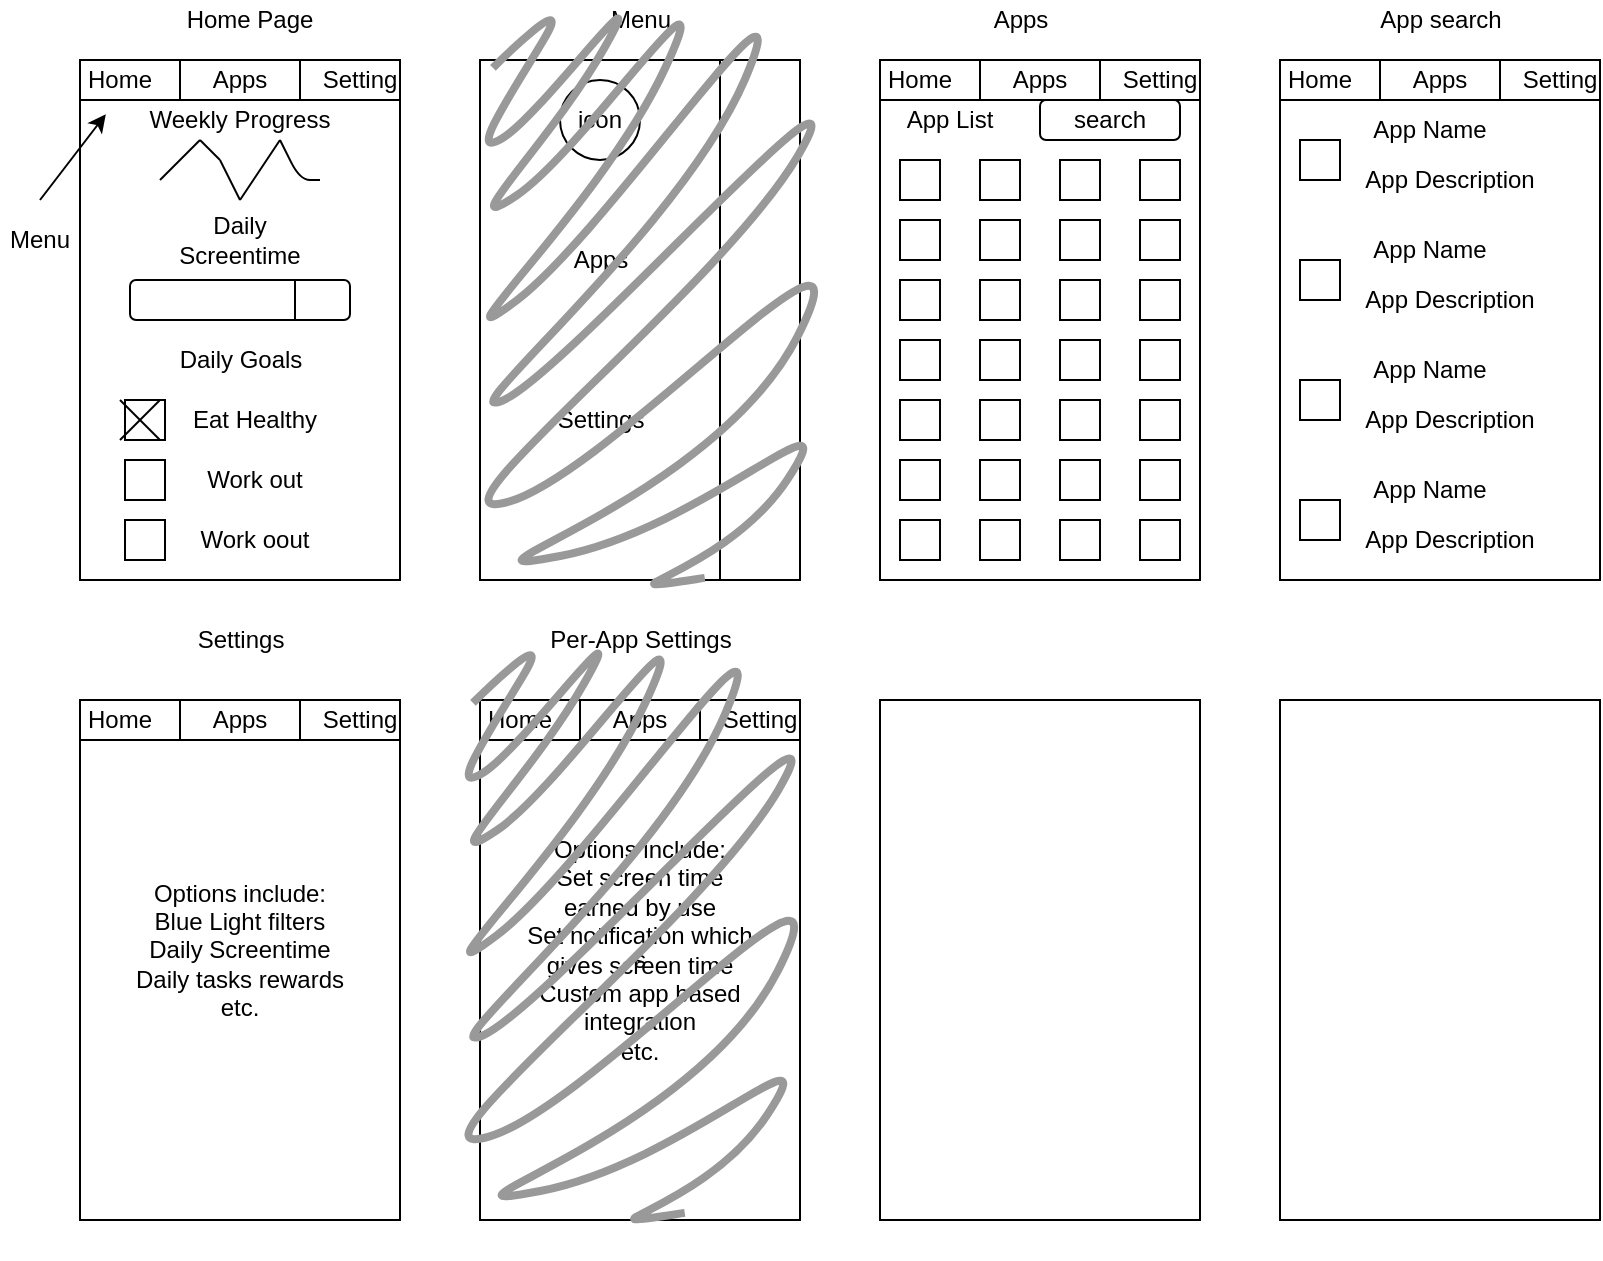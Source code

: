 <mxfile version="14.4.2" type="device"><diagram id="N7A7pBFb8zs6NG6IOBX7" name="Page-1"><mxGraphModel dx="1422" dy="804" grid="1" gridSize="10" guides="1" tooltips="1" connect="1" arrows="1" fold="1" page="1" pageScale="1" pageWidth="850" pageHeight="1100" math="0" shadow="0"><root><mxCell id="0"/><mxCell id="1" parent="0"/><mxCell id="opp9C5dw5ICcwPYIMot2-1" value="" style="rounded=0;whiteSpace=wrap;html=1;" parent="1" vertex="1"><mxGeometry x="40" y="40" width="160" height="260" as="geometry"/></mxCell><mxCell id="opp9C5dw5ICcwPYIMot2-2" value="" style="rounded=0;whiteSpace=wrap;html=1;" parent="1" vertex="1"><mxGeometry x="240" y="40" width="160" height="260" as="geometry"/></mxCell><mxCell id="opp9C5dw5ICcwPYIMot2-3" value="" style="rounded=0;whiteSpace=wrap;html=1;" parent="1" vertex="1"><mxGeometry x="440" y="40" width="160" height="260" as="geometry"/></mxCell><mxCell id="opp9C5dw5ICcwPYIMot2-4" value="" style="rounded=0;whiteSpace=wrap;html=1;" parent="1" vertex="1"><mxGeometry x="640" y="40" width="160" height="260" as="geometry"/></mxCell><mxCell id="opp9C5dw5ICcwPYIMot2-5" value="" style="rounded=0;whiteSpace=wrap;html=1;" parent="1" vertex="1"><mxGeometry x="40" y="360" width="160" height="260" as="geometry"/></mxCell><mxCell id="opp9C5dw5ICcwPYIMot2-7" value="" style="rounded=0;whiteSpace=wrap;html=1;" parent="1" vertex="1"><mxGeometry x="440" y="360" width="160" height="260" as="geometry"/></mxCell><mxCell id="opp9C5dw5ICcwPYIMot2-8" value="" style="rounded=0;whiteSpace=wrap;html=1;" parent="1" vertex="1"><mxGeometry x="640" y="360" width="160" height="260" as="geometry"/></mxCell><mxCell id="opp9C5dw5ICcwPYIMot2-9" value="" style="endArrow=none;html=1;" parent="1" edge="1"><mxGeometry width="50" height="50" relative="1" as="geometry"><mxPoint x="80" y="100" as="sourcePoint"/><mxPoint x="100" y="80" as="targetPoint"/></mxGeometry></mxCell><mxCell id="opp9C5dw5ICcwPYIMot2-10" value="" style="endArrow=none;html=1;" parent="1" edge="1"><mxGeometry width="50" height="50" relative="1" as="geometry"><mxPoint x="100" y="80" as="sourcePoint"/><mxPoint x="110" y="90" as="targetPoint"/></mxGeometry></mxCell><mxCell id="opp9C5dw5ICcwPYIMot2-11" value="" style="endArrow=none;html=1;" parent="1" edge="1"><mxGeometry width="50" height="50" relative="1" as="geometry"><mxPoint x="110" y="90" as="sourcePoint"/><mxPoint x="120" y="110" as="targetPoint"/></mxGeometry></mxCell><mxCell id="opp9C5dw5ICcwPYIMot2-12" value="" style="endArrow=none;html=1;" parent="1" edge="1"><mxGeometry width="50" height="50" relative="1" as="geometry"><mxPoint x="140" y="80" as="sourcePoint"/><mxPoint x="120" y="110" as="targetPoint"/></mxGeometry></mxCell><mxCell id="opp9C5dw5ICcwPYIMot2-14" value="" style="endArrow=none;html=1;" parent="1" edge="1"><mxGeometry width="50" height="50" relative="1" as="geometry"><mxPoint x="160" y="100" as="sourcePoint"/><mxPoint x="140" y="80" as="targetPoint"/><Array as="points"><mxPoint x="150" y="100"/></Array></mxGeometry></mxCell><mxCell id="opp9C5dw5ICcwPYIMot2-15" value="Weekly Progress" style="text;html=1;strokeColor=none;fillColor=none;align=center;verticalAlign=middle;whiteSpace=wrap;rounded=0;" parent="1" vertex="1"><mxGeometry x="65" y="60" width="110" height="20" as="geometry"/></mxCell><mxCell id="opp9C5dw5ICcwPYIMot2-20" value="" style="rounded=1;whiteSpace=wrap;html=1;" parent="1" vertex="1"><mxGeometry x="65" y="150" width="110" height="20" as="geometry"/></mxCell><mxCell id="opp9C5dw5ICcwPYIMot2-21" value="" style="endArrow=none;html=1;exitX=0.75;exitY=0;exitDx=0;exitDy=0;entryX=0.75;entryY=1;entryDx=0;entryDy=0;" parent="1" source="opp9C5dw5ICcwPYIMot2-20" target="opp9C5dw5ICcwPYIMot2-20" edge="1"><mxGeometry width="50" height="50" relative="1" as="geometry"><mxPoint x="400" y="190" as="sourcePoint"/><mxPoint x="450" y="140" as="targetPoint"/></mxGeometry></mxCell><mxCell id="opp9C5dw5ICcwPYIMot2-22" value="Daily Screentime" style="text;html=1;strokeColor=none;fillColor=none;align=center;verticalAlign=middle;whiteSpace=wrap;rounded=0;" parent="1" vertex="1"><mxGeometry x="90" y="120" width="60" height="20" as="geometry"/></mxCell><mxCell id="opp9C5dw5ICcwPYIMot2-24" value="" style="whiteSpace=wrap;html=1;aspect=fixed;" parent="1" vertex="1"><mxGeometry x="62.5" y="210" width="20" height="20" as="geometry"/></mxCell><mxCell id="opp9C5dw5ICcwPYIMot2-26" value="Daily Goals" style="text;html=1;strokeColor=none;fillColor=none;align=center;verticalAlign=middle;whiteSpace=wrap;rounded=0;" parent="1" vertex="1"><mxGeometry x="82.5" y="180" width="75" height="20" as="geometry"/></mxCell><mxCell id="opp9C5dw5ICcwPYIMot2-27" value="" style="whiteSpace=wrap;html=1;aspect=fixed;" parent="1" vertex="1"><mxGeometry x="62.5" y="240" width="20" height="20" as="geometry"/></mxCell><mxCell id="opp9C5dw5ICcwPYIMot2-28" value="" style="whiteSpace=wrap;html=1;aspect=fixed;" parent="1" vertex="1"><mxGeometry x="62.5" y="270" width="20" height="20" as="geometry"/></mxCell><mxCell id="opp9C5dw5ICcwPYIMot2-29" value="Eat Healthy&lt;span style=&quot;color: rgba(0 , 0 , 0 , 0) ; font-family: monospace ; font-size: 0px&quot;&gt;%3CmxGraphModel%3E%3Croot%3E%3CmxCell%20id%3D%220%22%2F%3E%3CmxCell%20id%3D%221%22%20parent%3D%220%22%2F%3E%3CmxCell%20id%3D%222%22%20value%3D%22Daily%20Goals%22%20style%3D%22text%3Bhtml%3D1%3BstrokeColor%3Dnone%3BfillColor%3Dnone%3Balign%3Dcenter%3BverticalAlign%3Dmiddle%3BwhiteSpace%3Dwrap%3Brounded%3D0%3B%22%20vertex%3D%221%22%20parent%3D%221%22%3E%3CmxGeometry%20x%3D%2282.5%22%20y%3D%22180%22%20width%3D%2275%22%20height%3D%2220%22%20as%3D%22geometry%22%2F%3E%3C%2FmxCell%3E%3C%2Froot%3E%3C%2FmxGraphModel%3E&lt;/span&gt;" style="text;html=1;strokeColor=none;fillColor=none;align=center;verticalAlign=middle;whiteSpace=wrap;rounded=0;" parent="1" vertex="1"><mxGeometry x="90" y="210" width="75" height="20" as="geometry"/></mxCell><mxCell id="opp9C5dw5ICcwPYIMot2-30" value="Work out" style="text;html=1;strokeColor=none;fillColor=none;align=center;verticalAlign=middle;whiteSpace=wrap;rounded=0;" parent="1" vertex="1"><mxGeometry x="90" y="240" width="75" height="20" as="geometry"/></mxCell><mxCell id="opp9C5dw5ICcwPYIMot2-31" value="Work oout" style="text;html=1;strokeColor=none;fillColor=none;align=center;verticalAlign=middle;whiteSpace=wrap;rounded=0;" parent="1" vertex="1"><mxGeometry x="90" y="270" width="75" height="20" as="geometry"/></mxCell><mxCell id="opp9C5dw5ICcwPYIMot2-36" value="" style="group" parent="1" vertex="1" connectable="0"><mxGeometry x="60" y="210" width="20" height="20" as="geometry"/></mxCell><mxCell id="opp9C5dw5ICcwPYIMot2-32" value="" style="endArrow=none;html=1;" parent="opp9C5dw5ICcwPYIMot2-36" edge="1"><mxGeometry width="50" height="50" relative="1" as="geometry"><mxPoint x="20" y="20" as="sourcePoint"/><mxPoint as="targetPoint"/></mxGeometry></mxCell><mxCell id="opp9C5dw5ICcwPYIMot2-33" value="" style="endArrow=none;html=1;" parent="opp9C5dw5ICcwPYIMot2-36" edge="1"><mxGeometry width="50" height="50" relative="1" as="geometry"><mxPoint y="20" as="sourcePoint"/><mxPoint x="20" as="targetPoint"/></mxGeometry></mxCell><mxCell id="opp9C5dw5ICcwPYIMot2-37" value="Home Page" style="text;html=1;strokeColor=none;fillColor=none;align=center;verticalAlign=middle;whiteSpace=wrap;rounded=0;" parent="1" vertex="1"><mxGeometry x="60" y="10" width="130" height="20" as="geometry"/></mxCell><mxCell id="opp9C5dw5ICcwPYIMot2-40" value="" style="endArrow=classic;html=1;entryX=0;entryY=1;entryDx=0;entryDy=0;" parent="1" edge="1"><mxGeometry width="50" height="50" relative="1" as="geometry"><mxPoint x="20" y="110" as="sourcePoint"/><mxPoint x="52.929" y="67.071" as="targetPoint"/></mxGeometry></mxCell><mxCell id="opp9C5dw5ICcwPYIMot2-41" value="Menu" style="text;html=1;strokeColor=none;fillColor=none;align=center;verticalAlign=middle;whiteSpace=wrap;rounded=0;" parent="1" vertex="1"><mxGeometry y="120" width="40" height="20" as="geometry"/></mxCell><mxCell id="opp9C5dw5ICcwPYIMot2-42" value="Menu" style="text;html=1;align=center;verticalAlign=middle;resizable=0;points=[];autosize=1;" parent="1" vertex="1"><mxGeometry x="295" y="10" width="50" height="20" as="geometry"/></mxCell><mxCell id="opp9C5dw5ICcwPYIMot2-43" value="" style="endArrow=none;html=1;exitX=0.75;exitY=1;exitDx=0;exitDy=0;entryX=0.75;entryY=0;entryDx=0;entryDy=0;" parent="1" source="opp9C5dw5ICcwPYIMot2-2" target="opp9C5dw5ICcwPYIMot2-2" edge="1"><mxGeometry width="50" height="50" relative="1" as="geometry"><mxPoint x="440" y="200" as="sourcePoint"/><mxPoint x="490" y="150" as="targetPoint"/></mxGeometry></mxCell><mxCell id="opp9C5dw5ICcwPYIMot2-44" value="icon" style="ellipse;whiteSpace=wrap;html=1;" parent="1" vertex="1"><mxGeometry x="280" y="50" width="40" height="40" as="geometry"/></mxCell><mxCell id="opp9C5dw5ICcwPYIMot2-48" value="Settings" style="text;html=1;align=center;verticalAlign=middle;resizable=0;points=[];autosize=1;" parent="1" vertex="1"><mxGeometry x="270" y="210" width="60" height="20" as="geometry"/></mxCell><mxCell id="opp9C5dw5ICcwPYIMot2-49" value="Apps" style="text;html=1;align=center;verticalAlign=middle;resizable=0;points=[];autosize=1;" parent="1" vertex="1"><mxGeometry x="280" y="130" width="40" height="20" as="geometry"/></mxCell><mxCell id="opp9C5dw5ICcwPYIMot2-50" value="Apps" style="text;html=1;align=center;verticalAlign=middle;resizable=0;points=[];autosize=1;" parent="1" vertex="1"><mxGeometry x="490" y="10" width="40" height="20" as="geometry"/></mxCell><mxCell id="opp9C5dw5ICcwPYIMot2-51" value="" style="rounded=0;whiteSpace=wrap;html=1;" parent="1" vertex="1"><mxGeometry x="450" y="90" width="20" height="20" as="geometry"/></mxCell><mxCell id="opp9C5dw5ICcwPYIMot2-52" value="" style="rounded=0;whiteSpace=wrap;html=1;" parent="1" vertex="1"><mxGeometry x="490" y="90" width="20" height="20" as="geometry"/></mxCell><mxCell id="opp9C5dw5ICcwPYIMot2-53" value="" style="rounded=0;whiteSpace=wrap;html=1;" parent="1" vertex="1"><mxGeometry x="530" y="90" width="20" height="20" as="geometry"/></mxCell><mxCell id="opp9C5dw5ICcwPYIMot2-54" value="" style="rounded=0;whiteSpace=wrap;html=1;" parent="1" vertex="1"><mxGeometry x="570" y="90" width="20" height="20" as="geometry"/></mxCell><mxCell id="opp9C5dw5ICcwPYIMot2-57" value="" style="rounded=0;whiteSpace=wrap;html=1;" parent="1" vertex="1"><mxGeometry x="450" y="120" width="20" height="20" as="geometry"/></mxCell><mxCell id="opp9C5dw5ICcwPYIMot2-58" value="" style="rounded=0;whiteSpace=wrap;html=1;" parent="1" vertex="1"><mxGeometry x="490" y="120" width="20" height="20" as="geometry"/></mxCell><mxCell id="opp9C5dw5ICcwPYIMot2-59" value="" style="rounded=0;whiteSpace=wrap;html=1;" parent="1" vertex="1"><mxGeometry x="530" y="120" width="20" height="20" as="geometry"/></mxCell><mxCell id="opp9C5dw5ICcwPYIMot2-60" value="" style="rounded=0;whiteSpace=wrap;html=1;" parent="1" vertex="1"><mxGeometry x="570" y="120" width="20" height="20" as="geometry"/></mxCell><mxCell id="opp9C5dw5ICcwPYIMot2-61" value="" style="rounded=0;whiteSpace=wrap;html=1;" parent="1" vertex="1"><mxGeometry x="450" y="150" width="20" height="20" as="geometry"/></mxCell><mxCell id="opp9C5dw5ICcwPYIMot2-62" value="" style="rounded=0;whiteSpace=wrap;html=1;" parent="1" vertex="1"><mxGeometry x="490" y="150" width="20" height="20" as="geometry"/></mxCell><mxCell id="opp9C5dw5ICcwPYIMot2-63" value="" style="rounded=0;whiteSpace=wrap;html=1;" parent="1" vertex="1"><mxGeometry x="530" y="150" width="20" height="20" as="geometry"/></mxCell><mxCell id="opp9C5dw5ICcwPYIMot2-64" value="" style="rounded=0;whiteSpace=wrap;html=1;" parent="1" vertex="1"><mxGeometry x="570" y="150" width="20" height="20" as="geometry"/></mxCell><mxCell id="opp9C5dw5ICcwPYIMot2-65" value="" style="rounded=0;whiteSpace=wrap;html=1;" parent="1" vertex="1"><mxGeometry x="450" y="180" width="20" height="20" as="geometry"/></mxCell><mxCell id="opp9C5dw5ICcwPYIMot2-66" value="" style="rounded=0;whiteSpace=wrap;html=1;" parent="1" vertex="1"><mxGeometry x="490" y="180" width="20" height="20" as="geometry"/></mxCell><mxCell id="opp9C5dw5ICcwPYIMot2-67" value="" style="rounded=0;whiteSpace=wrap;html=1;" parent="1" vertex="1"><mxGeometry x="530" y="180" width="20" height="20" as="geometry"/></mxCell><mxCell id="opp9C5dw5ICcwPYIMot2-68" value="" style="rounded=0;whiteSpace=wrap;html=1;" parent="1" vertex="1"><mxGeometry x="570" y="180" width="20" height="20" as="geometry"/></mxCell><mxCell id="opp9C5dw5ICcwPYIMot2-69" value="" style="rounded=0;whiteSpace=wrap;html=1;" parent="1" vertex="1"><mxGeometry x="450" y="210" width="20" height="20" as="geometry"/></mxCell><mxCell id="opp9C5dw5ICcwPYIMot2-70" value="" style="rounded=0;whiteSpace=wrap;html=1;" parent="1" vertex="1"><mxGeometry x="490" y="210" width="20" height="20" as="geometry"/></mxCell><mxCell id="opp9C5dw5ICcwPYIMot2-71" value="" style="rounded=0;whiteSpace=wrap;html=1;" parent="1" vertex="1"><mxGeometry x="530" y="210" width="20" height="20" as="geometry"/></mxCell><mxCell id="opp9C5dw5ICcwPYIMot2-72" value="" style="rounded=0;whiteSpace=wrap;html=1;" parent="1" vertex="1"><mxGeometry x="570" y="210" width="20" height="20" as="geometry"/></mxCell><mxCell id="opp9C5dw5ICcwPYIMot2-73" value="" style="rounded=0;whiteSpace=wrap;html=1;" parent="1" vertex="1"><mxGeometry x="450" y="240" width="20" height="20" as="geometry"/></mxCell><mxCell id="opp9C5dw5ICcwPYIMot2-74" value="" style="rounded=0;whiteSpace=wrap;html=1;" parent="1" vertex="1"><mxGeometry x="490" y="240" width="20" height="20" as="geometry"/></mxCell><mxCell id="opp9C5dw5ICcwPYIMot2-75" value="" style="rounded=0;whiteSpace=wrap;html=1;" parent="1" vertex="1"><mxGeometry x="530" y="240" width="20" height="20" as="geometry"/></mxCell><mxCell id="opp9C5dw5ICcwPYIMot2-76" value="" style="rounded=0;whiteSpace=wrap;html=1;" parent="1" vertex="1"><mxGeometry x="570" y="240" width="20" height="20" as="geometry"/></mxCell><mxCell id="opp9C5dw5ICcwPYIMot2-77" value="" style="rounded=0;whiteSpace=wrap;html=1;" parent="1" vertex="1"><mxGeometry x="450" y="270" width="20" height="20" as="geometry"/></mxCell><mxCell id="opp9C5dw5ICcwPYIMot2-78" value="" style="rounded=0;whiteSpace=wrap;html=1;" parent="1" vertex="1"><mxGeometry x="490" y="270" width="20" height="20" as="geometry"/></mxCell><mxCell id="opp9C5dw5ICcwPYIMot2-79" value="" style="rounded=0;whiteSpace=wrap;html=1;" parent="1" vertex="1"><mxGeometry x="530" y="270" width="20" height="20" as="geometry"/></mxCell><mxCell id="opp9C5dw5ICcwPYIMot2-80" value="" style="rounded=0;whiteSpace=wrap;html=1;" parent="1" vertex="1"><mxGeometry x="570" y="270" width="20" height="20" as="geometry"/></mxCell><mxCell id="opp9C5dw5ICcwPYIMot2-81" value="App List" style="text;html=1;strokeColor=none;fillColor=none;align=center;verticalAlign=middle;whiteSpace=wrap;rounded=0;" parent="1" vertex="1"><mxGeometry x="450" y="60" width="50" height="20" as="geometry"/></mxCell><mxCell id="opp9C5dw5ICcwPYIMot2-82" value="search" style="rounded=1;whiteSpace=wrap;html=1;" parent="1" vertex="1"><mxGeometry x="520" y="60" width="70" height="20" as="geometry"/></mxCell><mxCell id="opp9C5dw5ICcwPYIMot2-83" value="App search" style="text;html=1;align=center;verticalAlign=middle;resizable=0;points=[];autosize=1;" parent="1" vertex="1"><mxGeometry x="680" y="10" width="80" height="20" as="geometry"/></mxCell><mxCell id="opp9C5dw5ICcwPYIMot2-85" value="" style="rounded=0;whiteSpace=wrap;html=1;" parent="1" vertex="1"><mxGeometry x="450" y="90" width="20" height="20" as="geometry"/></mxCell><mxCell id="opp9C5dw5ICcwPYIMot2-86" value="" style="rounded=0;whiteSpace=wrap;html=1;" parent="1" vertex="1"><mxGeometry x="450" y="270" width="20" height="20" as="geometry"/></mxCell><mxCell id="opp9C5dw5ICcwPYIMot2-87" value="" style="rounded=0;whiteSpace=wrap;html=1;" parent="1" vertex="1"><mxGeometry x="450" y="240" width="20" height="20" as="geometry"/></mxCell><mxCell id="opp9C5dw5ICcwPYIMot2-89" value="" style="rounded=0;whiteSpace=wrap;html=1;" parent="1" vertex="1"><mxGeometry x="650" y="200" width="20" height="20" as="geometry"/></mxCell><mxCell id="opp9C5dw5ICcwPYIMot2-90" value="" style="rounded=0;whiteSpace=wrap;html=1;" parent="1" vertex="1"><mxGeometry x="650" y="80" width="20" height="20" as="geometry"/></mxCell><mxCell id="opp9C5dw5ICcwPYIMot2-92" value="" style="rounded=0;whiteSpace=wrap;html=1;" parent="1" vertex="1"><mxGeometry x="650" y="260" width="20" height="20" as="geometry"/></mxCell><mxCell id="opp9C5dw5ICcwPYIMot2-94" value="" style="rounded=0;whiteSpace=wrap;html=1;" parent="1" vertex="1"><mxGeometry x="650" y="140" width="20" height="20" as="geometry"/></mxCell><mxCell id="opp9C5dw5ICcwPYIMot2-98" value="App Name" style="text;html=1;strokeColor=none;fillColor=none;align=center;verticalAlign=middle;whiteSpace=wrap;rounded=0;" parent="1" vertex="1"><mxGeometry x="680" y="65" width="70" height="20" as="geometry"/></mxCell><mxCell id="opp9C5dw5ICcwPYIMot2-99" value="App Description" style="text;html=1;strokeColor=none;fillColor=none;align=center;verticalAlign=middle;whiteSpace=wrap;rounded=0;" parent="1" vertex="1"><mxGeometry x="680" y="85" width="90" height="30" as="geometry"/></mxCell><mxCell id="opp9C5dw5ICcwPYIMot2-100" value="App Name" style="text;html=1;strokeColor=none;fillColor=none;align=center;verticalAlign=middle;whiteSpace=wrap;rounded=0;" parent="1" vertex="1"><mxGeometry x="680" y="125" width="70" height="20" as="geometry"/></mxCell><mxCell id="opp9C5dw5ICcwPYIMot2-101" value="App Description" style="text;html=1;strokeColor=none;fillColor=none;align=center;verticalAlign=middle;whiteSpace=wrap;rounded=0;" parent="1" vertex="1"><mxGeometry x="680" y="145" width="90" height="30" as="geometry"/></mxCell><mxCell id="opp9C5dw5ICcwPYIMot2-102" value="App Name" style="text;html=1;strokeColor=none;fillColor=none;align=center;verticalAlign=middle;whiteSpace=wrap;rounded=0;" parent="1" vertex="1"><mxGeometry x="680" y="185" width="70" height="20" as="geometry"/></mxCell><mxCell id="opp9C5dw5ICcwPYIMot2-103" value="App Description" style="text;html=1;strokeColor=none;fillColor=none;align=center;verticalAlign=middle;whiteSpace=wrap;rounded=0;" parent="1" vertex="1"><mxGeometry x="680" y="205" width="90" height="30" as="geometry"/></mxCell><mxCell id="opp9C5dw5ICcwPYIMot2-104" value="App Name" style="text;html=1;strokeColor=none;fillColor=none;align=center;verticalAlign=middle;whiteSpace=wrap;rounded=0;" parent="1" vertex="1"><mxGeometry x="680" y="245" width="70" height="20" as="geometry"/></mxCell><mxCell id="opp9C5dw5ICcwPYIMot2-105" value="App Description" style="text;html=1;strokeColor=none;fillColor=none;align=center;verticalAlign=middle;whiteSpace=wrap;rounded=0;" parent="1" vertex="1"><mxGeometry x="680" y="265" width="90" height="30" as="geometry"/></mxCell><mxCell id="opp9C5dw5ICcwPYIMot2-106" value="Settings" style="text;html=1;align=center;verticalAlign=middle;resizable=0;points=[];autosize=1;" parent="1" vertex="1"><mxGeometry x="90" y="320" width="60" height="20" as="geometry"/></mxCell><mxCell id="opp9C5dw5ICcwPYIMot2-107" value="Options include:&lt;br&gt;Blue Light filters&lt;br&gt;Daily Screentime&lt;br&gt;Daily tasks rewards&lt;br&gt;etc." style="text;html=1;strokeColor=none;fillColor=none;align=center;verticalAlign=middle;whiteSpace=wrap;rounded=0;" parent="1" vertex="1"><mxGeometry x="60" y="380" width="120" height="210" as="geometry"/></mxCell><mxCell id="jHuHH4NMOJjmKsPUKoZK-1" value="s" style="rounded=0;whiteSpace=wrap;html=1;" vertex="1" parent="1"><mxGeometry x="240" y="360" width="160" height="260" as="geometry"/></mxCell><mxCell id="jHuHH4NMOJjmKsPUKoZK-2" value="Per-App Settings" style="text;html=1;align=center;verticalAlign=middle;resizable=0;points=[];autosize=1;" vertex="1" parent="1"><mxGeometry x="265" y="320" width="110" height="20" as="geometry"/></mxCell><mxCell id="jHuHH4NMOJjmKsPUKoZK-3" value="Options include:&lt;br&gt;Set screen time earned by use&lt;br&gt;Set notification which gives screen time&lt;br&gt;Custom app based integration&lt;br&gt;etc." style="text;html=1;strokeColor=none;fillColor=none;align=center;verticalAlign=middle;whiteSpace=wrap;rounded=0;" vertex="1" parent="1"><mxGeometry x="260" y="380" width="120" height="210" as="geometry"/></mxCell><mxCell id="jHuHH4NMOJjmKsPUKoZK-21" value="" style="shape=mxgraph.mockup.markup.scratchOut;shadow=0;dashed=0;html=1;strokeColor=#999999;strokeWidth=4;" vertex="1" parent="1"><mxGeometry x="240" y="15" width="170" height="305" as="geometry"/></mxCell><mxCell id="jHuHH4NMOJjmKsPUKoZK-22" value="" style="rounded=0;whiteSpace=wrap;html=1;" vertex="1" parent="1"><mxGeometry x="40" y="40" width="160" height="20" as="geometry"/></mxCell><mxCell id="jHuHH4NMOJjmKsPUKoZK-23" value="" style="rounded=0;whiteSpace=wrap;html=1;" vertex="1" parent="1"><mxGeometry x="90" y="40" width="60" height="20" as="geometry"/></mxCell><mxCell id="jHuHH4NMOJjmKsPUKoZK-24" value="Home" style="text;html=1;strokeColor=none;fillColor=none;align=center;verticalAlign=middle;whiteSpace=wrap;rounded=0;" vertex="1" parent="1"><mxGeometry x="40" y="40" width="40" height="20" as="geometry"/></mxCell><mxCell id="jHuHH4NMOJjmKsPUKoZK-25" value="Apps" style="text;html=1;strokeColor=none;fillColor=none;align=center;verticalAlign=middle;whiteSpace=wrap;rounded=0;" vertex="1" parent="1"><mxGeometry x="100" y="40" width="40" height="20" as="geometry"/></mxCell><mxCell id="jHuHH4NMOJjmKsPUKoZK-26" value="Setting" style="text;html=1;strokeColor=none;fillColor=none;align=center;verticalAlign=middle;whiteSpace=wrap;rounded=0;" vertex="1" parent="1"><mxGeometry x="160" y="40" width="40" height="20" as="geometry"/></mxCell><mxCell id="jHuHH4NMOJjmKsPUKoZK-27" value="" style="rounded=0;whiteSpace=wrap;html=1;" vertex="1" parent="1"><mxGeometry x="440" y="40" width="160" height="20" as="geometry"/></mxCell><mxCell id="jHuHH4NMOJjmKsPUKoZK-28" value="" style="rounded=0;whiteSpace=wrap;html=1;" vertex="1" parent="1"><mxGeometry x="490" y="40" width="60" height="20" as="geometry"/></mxCell><mxCell id="jHuHH4NMOJjmKsPUKoZK-29" value="Home" style="text;html=1;strokeColor=none;fillColor=none;align=center;verticalAlign=middle;whiteSpace=wrap;rounded=0;" vertex="1" parent="1"><mxGeometry x="440" y="40" width="40" height="20" as="geometry"/></mxCell><mxCell id="jHuHH4NMOJjmKsPUKoZK-30" value="Apps" style="text;html=1;strokeColor=none;fillColor=none;align=center;verticalAlign=middle;whiteSpace=wrap;rounded=0;" vertex="1" parent="1"><mxGeometry x="500" y="40" width="40" height="20" as="geometry"/></mxCell><mxCell id="jHuHH4NMOJjmKsPUKoZK-31" value="Setting" style="text;html=1;strokeColor=none;fillColor=none;align=center;verticalAlign=middle;whiteSpace=wrap;rounded=0;" vertex="1" parent="1"><mxGeometry x="560" y="40" width="40" height="20" as="geometry"/></mxCell><mxCell id="jHuHH4NMOJjmKsPUKoZK-32" value="" style="rounded=0;whiteSpace=wrap;html=1;" vertex="1" parent="1"><mxGeometry x="640" y="40" width="160" height="20" as="geometry"/></mxCell><mxCell id="jHuHH4NMOJjmKsPUKoZK-33" value="" style="rounded=0;whiteSpace=wrap;html=1;" vertex="1" parent="1"><mxGeometry x="690" y="40" width="60" height="20" as="geometry"/></mxCell><mxCell id="jHuHH4NMOJjmKsPUKoZK-34" value="Home" style="text;html=1;strokeColor=none;fillColor=none;align=center;verticalAlign=middle;whiteSpace=wrap;rounded=0;" vertex="1" parent="1"><mxGeometry x="640" y="40" width="40" height="20" as="geometry"/></mxCell><mxCell id="jHuHH4NMOJjmKsPUKoZK-35" value="Apps" style="text;html=1;strokeColor=none;fillColor=none;align=center;verticalAlign=middle;whiteSpace=wrap;rounded=0;" vertex="1" parent="1"><mxGeometry x="700" y="40" width="40" height="20" as="geometry"/></mxCell><mxCell id="jHuHH4NMOJjmKsPUKoZK-36" value="Setting" style="text;html=1;strokeColor=none;fillColor=none;align=center;verticalAlign=middle;whiteSpace=wrap;rounded=0;" vertex="1" parent="1"><mxGeometry x="760" y="40" width="40" height="20" as="geometry"/></mxCell><mxCell id="jHuHH4NMOJjmKsPUKoZK-37" value="" style="rounded=0;whiteSpace=wrap;html=1;" vertex="1" parent="1"><mxGeometry x="240" y="360" width="160" height="20" as="geometry"/></mxCell><mxCell id="jHuHH4NMOJjmKsPUKoZK-38" value="" style="rounded=0;whiteSpace=wrap;html=1;" vertex="1" parent="1"><mxGeometry x="290" y="360" width="60" height="20" as="geometry"/></mxCell><mxCell id="jHuHH4NMOJjmKsPUKoZK-39" value="Home" style="text;html=1;strokeColor=none;fillColor=none;align=center;verticalAlign=middle;whiteSpace=wrap;rounded=0;" vertex="1" parent="1"><mxGeometry x="240" y="360" width="40" height="20" as="geometry"/></mxCell><mxCell id="jHuHH4NMOJjmKsPUKoZK-40" value="Apps" style="text;html=1;strokeColor=none;fillColor=none;align=center;verticalAlign=middle;whiteSpace=wrap;rounded=0;" vertex="1" parent="1"><mxGeometry x="300" y="360" width="40" height="20" as="geometry"/></mxCell><mxCell id="jHuHH4NMOJjmKsPUKoZK-41" value="Setting" style="text;html=1;strokeColor=none;fillColor=none;align=center;verticalAlign=middle;whiteSpace=wrap;rounded=0;" vertex="1" parent="1"><mxGeometry x="360" y="360" width="40" height="20" as="geometry"/></mxCell><mxCell id="jHuHH4NMOJjmKsPUKoZK-42" value="" style="rounded=0;whiteSpace=wrap;html=1;" vertex="1" parent="1"><mxGeometry x="40" y="360" width="160" height="20" as="geometry"/></mxCell><mxCell id="jHuHH4NMOJjmKsPUKoZK-43" value="" style="rounded=0;whiteSpace=wrap;html=1;" vertex="1" parent="1"><mxGeometry x="90" y="360" width="60" height="20" as="geometry"/></mxCell><mxCell id="jHuHH4NMOJjmKsPUKoZK-44" value="Home" style="text;html=1;strokeColor=none;fillColor=none;align=center;verticalAlign=middle;whiteSpace=wrap;rounded=0;" vertex="1" parent="1"><mxGeometry x="40" y="360" width="40" height="20" as="geometry"/></mxCell><mxCell id="jHuHH4NMOJjmKsPUKoZK-45" value="Apps" style="text;html=1;strokeColor=none;fillColor=none;align=center;verticalAlign=middle;whiteSpace=wrap;rounded=0;" vertex="1" parent="1"><mxGeometry x="100" y="360" width="40" height="20" as="geometry"/></mxCell><mxCell id="jHuHH4NMOJjmKsPUKoZK-46" value="Setting" style="text;html=1;strokeColor=none;fillColor=none;align=center;verticalAlign=middle;whiteSpace=wrap;rounded=0;" vertex="1" parent="1"><mxGeometry x="160" y="360" width="40" height="20" as="geometry"/></mxCell><mxCell id="jHuHH4NMOJjmKsPUKoZK-49" value="" style="shape=mxgraph.mockup.markup.scratchOut;shadow=0;dashed=0;html=1;strokeColor=#999999;strokeWidth=4;" vertex="1" parent="1"><mxGeometry x="230" y="332.5" width="170" height="305" as="geometry"/></mxCell></root></mxGraphModel></diagram></mxfile>